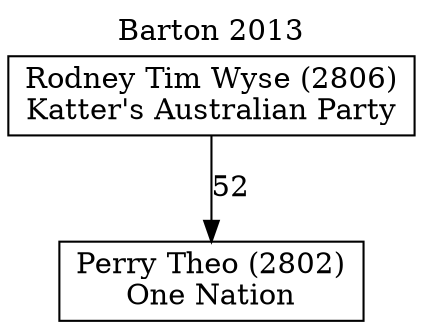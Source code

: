 // House preference flow
digraph "Perry Theo (2802)_Barton_2013" {
	graph [label="Barton 2013" labelloc=t mclimit=10]
	node [shape=box]
	"Perry Theo (2802)" [label="Perry Theo (2802)
One Nation"]
	"Rodney Tim Wyse (2806)" [label="Rodney Tim Wyse (2806)
Katter's Australian Party"]
	"Rodney Tim Wyse (2806)" -> "Perry Theo (2802)" [label=52]
}
